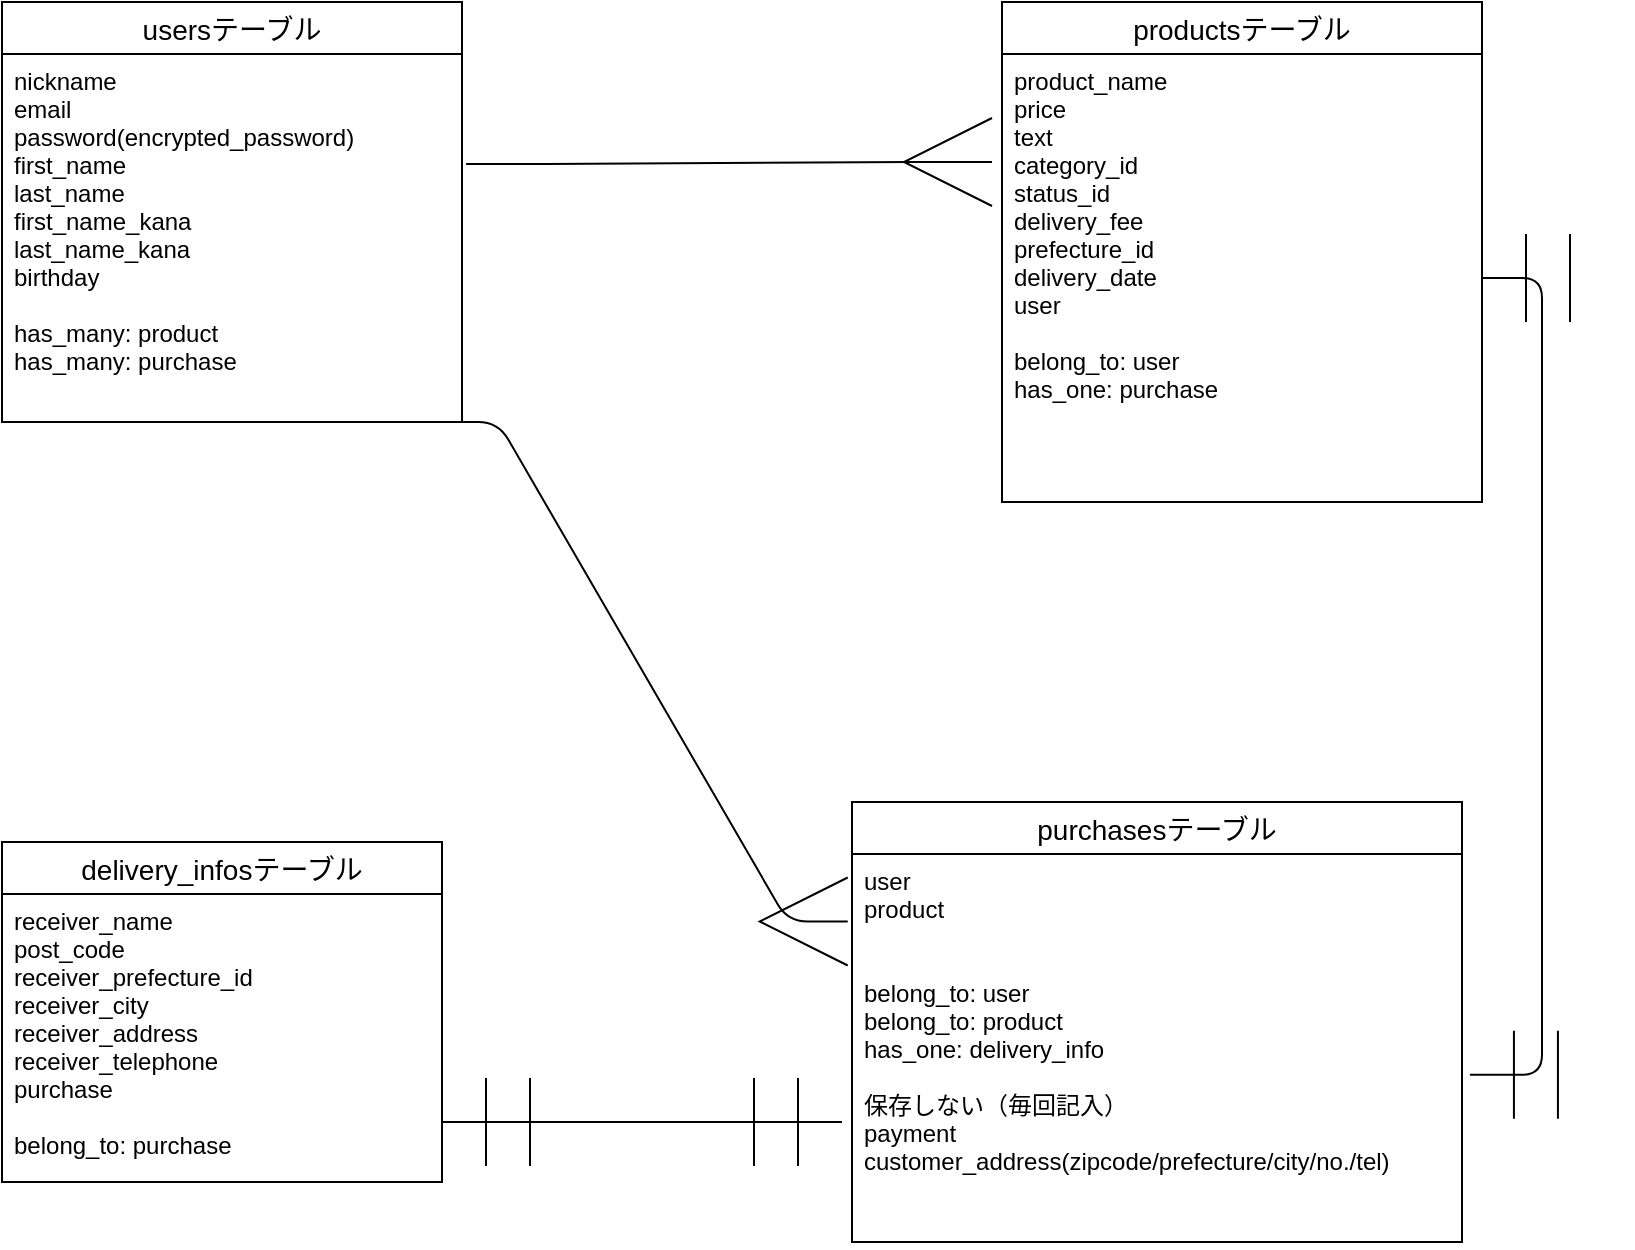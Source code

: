 <mxfile>
    <diagram id="J4lHPqqyv-jxHkiEatdg" name="ページ1">
        <mxGraphModel dx="836" dy="618" grid="1" gridSize="10" guides="1" tooltips="1" connect="1" arrows="1" fold="1" page="1" pageScale="1" pageWidth="3300" pageHeight="4681" math="0" shadow="0">
            <root>
                <mxCell id="0"/>
                <mxCell id="1" parent="0"/>
                <mxCell id="3" value="usersテーブル" style="swimlane;fontStyle=0;childLayout=stackLayout;horizontal=1;startSize=26;horizontalStack=0;resizeParent=1;resizeParentMax=0;resizeLast=0;collapsible=1;marginBottom=0;align=center;fontSize=14;direction=east;" parent="1" vertex="1">
                    <mxGeometry x="100" y="40" width="230" height="210" as="geometry">
                        <mxRectangle x="100" y="40" width="120" height="26" as="alternateBounds"/>
                    </mxGeometry>
                </mxCell>
                <mxCell id="4" value="nickname&#10;email&#10;password(encrypted_password)&#10;first_name&#10;last_name&#10;first_name_kana&#10;last_name_kana&#10;birthday&#10;&#10;has_many: product&#10;has_many: purchase&#10;" style="text;strokeColor=none;fillColor=none;spacingLeft=4;spacingRight=4;overflow=hidden;rotatable=0;points=[[0,0.5],[1,0.5]];portConstraint=eastwest;fontSize=12;" parent="3" vertex="1">
                    <mxGeometry y="26" width="230" height="184" as="geometry"/>
                </mxCell>
                <mxCell id="302" value="productsテーブル" style="swimlane;fontStyle=0;childLayout=stackLayout;horizontal=1;startSize=26;horizontalStack=0;resizeParent=1;resizeParentMax=0;resizeLast=0;collapsible=1;marginBottom=0;align=center;fontSize=14;" parent="1" vertex="1">
                    <mxGeometry x="600" y="40" width="240" height="250" as="geometry"/>
                </mxCell>
                <mxCell id="303" value="product_name&#10;price&#10;text&#10;category_id&#10;status_id&#10;delivery_fee&#10;prefecture_id&#10;delivery_date&#10;user&#10;&#10;belong_to: user&#10;has_one: purchase" style="text;strokeColor=none;fillColor=none;spacingLeft=4;spacingRight=4;overflow=hidden;rotatable=0;points=[[0,0.5],[1,0.5]];portConstraint=eastwest;fontSize=12;" parent="302" vertex="1">
                    <mxGeometry y="26" width="240" height="224" as="geometry"/>
                </mxCell>
                <mxCell id="309" value="" style="edgeStyle=entityRelationEdgeStyle;fontSize=12;html=1;endArrow=ERmany;startSize=42;endSize=42;exitX=1.009;exitY=0.299;exitDx=0;exitDy=0;exitPerimeter=0;" parent="1" source="4" edge="1">
                    <mxGeometry width="100" height="100" relative="1" as="geometry">
                        <mxPoint x="340" y="120" as="sourcePoint"/>
                        <mxPoint x="595" y="120" as="targetPoint"/>
                    </mxGeometry>
                </mxCell>
                <mxCell id="310" value="purchasesテーブル" style="swimlane;fontStyle=0;childLayout=stackLayout;horizontal=1;startSize=26;horizontalStack=0;resizeParent=1;resizeParentMax=0;resizeLast=0;collapsible=1;marginBottom=0;align=center;fontSize=14;" parent="1" vertex="1">
                    <mxGeometry x="525" y="440" width="305" height="220" as="geometry"/>
                </mxCell>
                <mxCell id="311" value="user&#10;product&#10;&#10;&#10;belong_to: user&#10;belong_to: product&#10;has_one: delivery_info&#10;&#10;保存しない（毎回記入）&#10;payment&#10;customer_address(zipcode/prefecture/city/no./tel)" style="text;strokeColor=none;fillColor=none;spacingLeft=4;spacingRight=4;overflow=hidden;rotatable=0;points=[[0,0.5],[1,0.5]];portConstraint=eastwest;fontSize=12;" parent="310" vertex="1">
                    <mxGeometry y="26" width="305" height="194" as="geometry"/>
                </mxCell>
                <mxCell id="316" value="delivery_infosテーブル" style="swimlane;fontStyle=0;childLayout=stackLayout;horizontal=1;startSize=26;horizontalStack=0;resizeParent=1;resizeParentMax=0;resizeLast=0;collapsible=1;marginBottom=0;align=center;fontSize=14;" parent="1" vertex="1">
                    <mxGeometry x="100" y="460" width="220" height="170" as="geometry"/>
                </mxCell>
                <mxCell id="317" value="receiver_name&#10;post_code&#10;receiver_prefecture_id&#10;receiver_city&#10;receiver_address&#10;receiver_telephone&#10;purchase&#10;&#10;belong_to: purchase" style="text;strokeColor=none;fillColor=none;spacingLeft=4;spacingRight=4;overflow=hidden;rotatable=0;points=[[0,0.5],[1,0.5]];portConstraint=eastwest;fontSize=12;" parent="316" vertex="1">
                    <mxGeometry y="26" width="220" height="144" as="geometry"/>
                </mxCell>
                <mxCell id="320" value="" style="edgeStyle=entityRelationEdgeStyle;fontSize=12;html=1;endArrow=ERmany;startSize=42;endSize=42;entryX=-0.007;entryY=0.174;entryDx=0;entryDy=0;entryPerimeter=0;exitX=0.948;exitY=1;exitDx=0;exitDy=0;exitPerimeter=0;" parent="1" source="4" target="311" edge="1">
                    <mxGeometry width="100" height="100" relative="1" as="geometry">
                        <mxPoint x="270" y="200" as="sourcePoint"/>
                        <mxPoint x="370" y="100" as="targetPoint"/>
                    </mxGeometry>
                </mxCell>
                <mxCell id="321" value="" style="edgeStyle=entityRelationEdgeStyle;fontSize=12;html=1;endArrow=ERmandOne;startArrow=ERmandOne;startSize=42;endSize=42;exitX=1.013;exitY=0.569;exitDx=0;exitDy=0;exitPerimeter=0;" parent="1" source="311" target="303" edge="1">
                    <mxGeometry width="100" height="100" relative="1" as="geometry">
                        <mxPoint x="910" y="538" as="sourcePoint"/>
                        <mxPoint x="910" y="173" as="targetPoint"/>
                    </mxGeometry>
                </mxCell>
                <mxCell id="322" value="" style="edgeStyle=entityRelationEdgeStyle;fontSize=12;html=1;endArrow=ERmandOne;startArrow=ERmandOne;startSize=42;endSize=42;" parent="1" edge="1">
                    <mxGeometry width="100" height="100" relative="1" as="geometry">
                        <mxPoint x="320" y="600" as="sourcePoint"/>
                        <mxPoint x="520" y="600" as="targetPoint"/>
                    </mxGeometry>
                </mxCell>
            </root>
        </mxGraphModel>
    </diagram>
</mxfile>